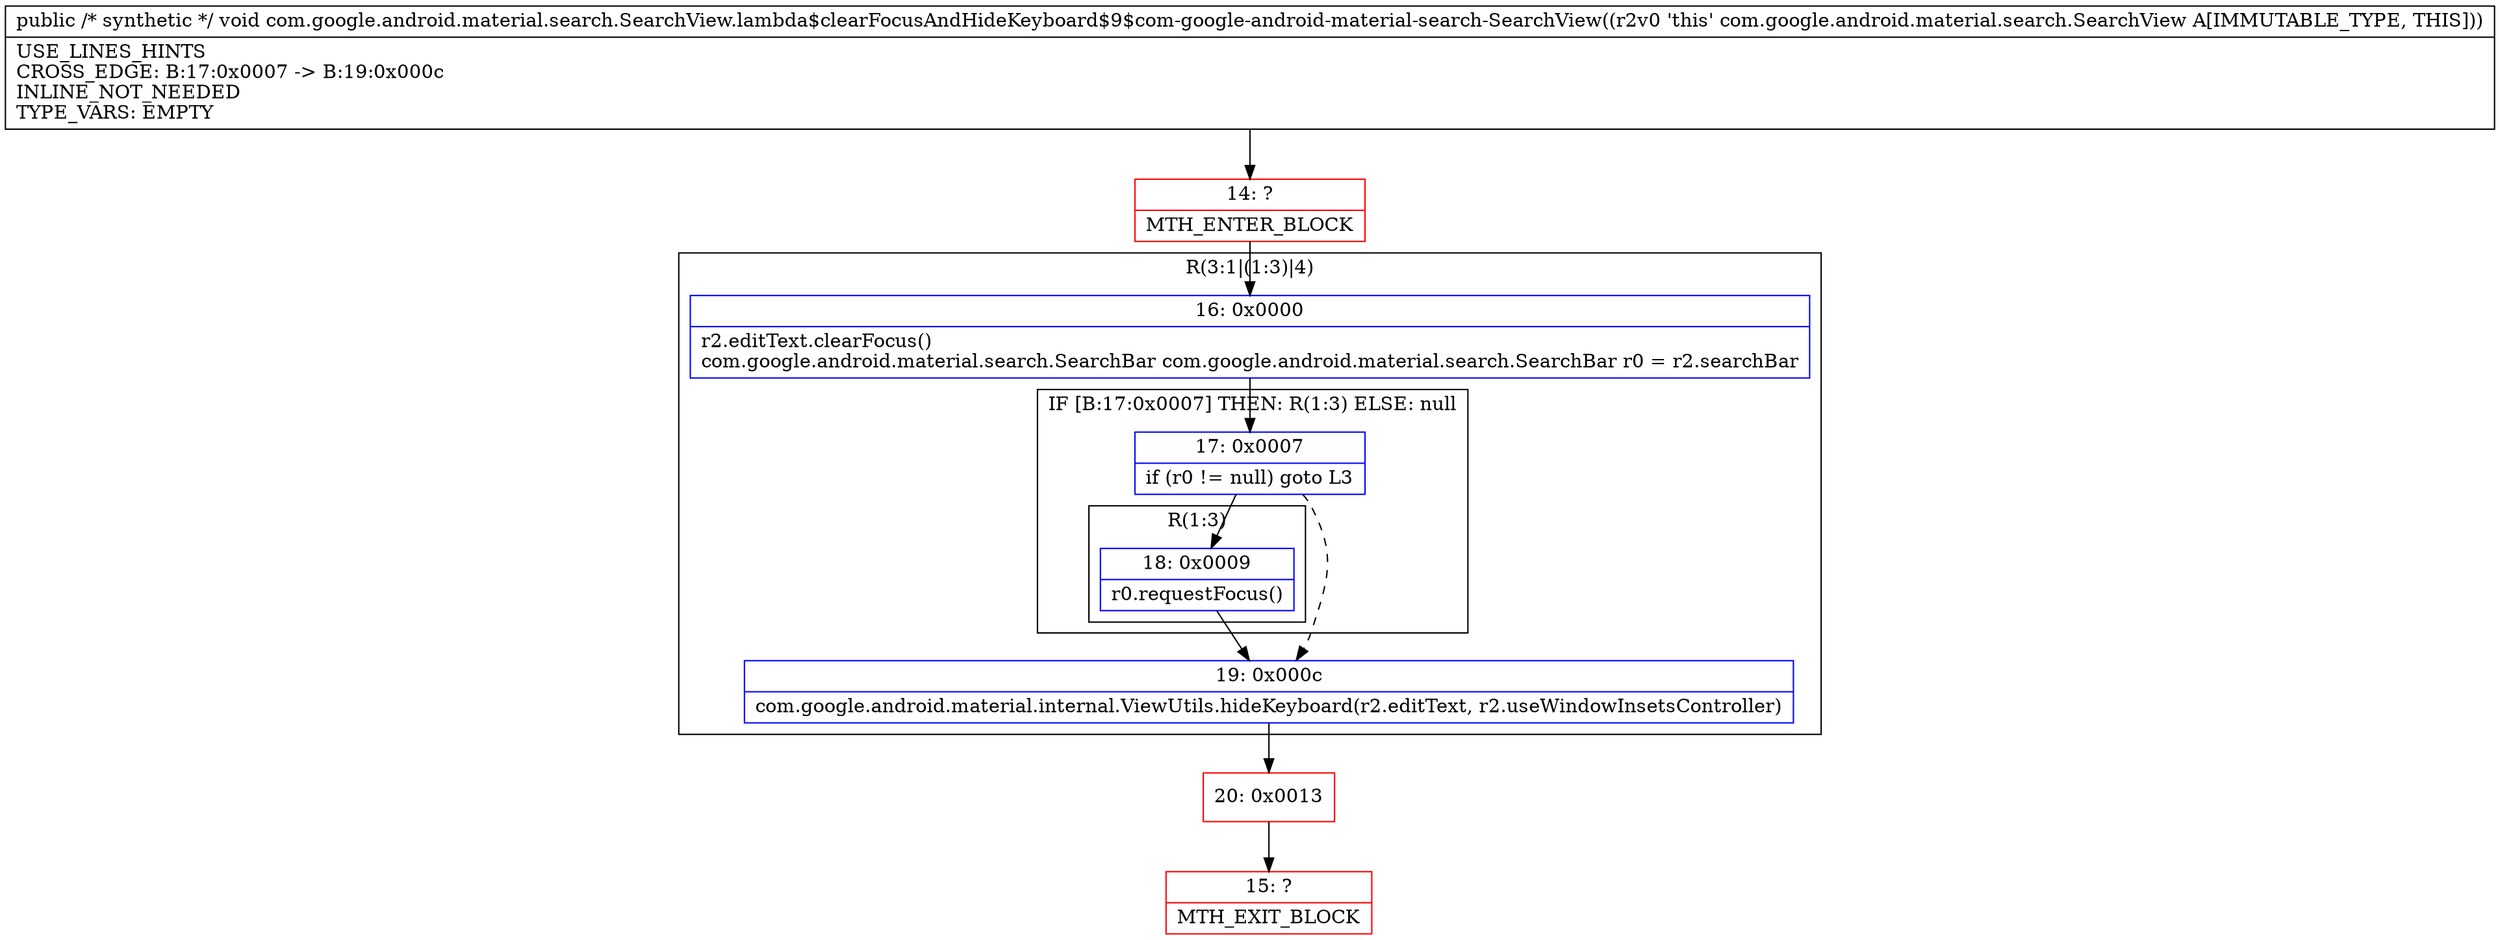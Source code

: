digraph "CFG forcom.google.android.material.search.SearchView.lambda$clearFocusAndHideKeyboard$9$com\-google\-android\-material\-search\-SearchView()V" {
subgraph cluster_Region_2044907011 {
label = "R(3:1|(1:3)|4)";
node [shape=record,color=blue];
Node_16 [shape=record,label="{16\:\ 0x0000|r2.editText.clearFocus()\lcom.google.android.material.search.SearchBar com.google.android.material.search.SearchBar r0 = r2.searchBar\l}"];
subgraph cluster_IfRegion_1392693982 {
label = "IF [B:17:0x0007] THEN: R(1:3) ELSE: null";
node [shape=record,color=blue];
Node_17 [shape=record,label="{17\:\ 0x0007|if (r0 != null) goto L3\l}"];
subgraph cluster_Region_2088533516 {
label = "R(1:3)";
node [shape=record,color=blue];
Node_18 [shape=record,label="{18\:\ 0x0009|r0.requestFocus()\l}"];
}
}
Node_19 [shape=record,label="{19\:\ 0x000c|com.google.android.material.internal.ViewUtils.hideKeyboard(r2.editText, r2.useWindowInsetsController)\l}"];
}
Node_14 [shape=record,color=red,label="{14\:\ ?|MTH_ENTER_BLOCK\l}"];
Node_20 [shape=record,color=red,label="{20\:\ 0x0013}"];
Node_15 [shape=record,color=red,label="{15\:\ ?|MTH_EXIT_BLOCK\l}"];
MethodNode[shape=record,label="{public \/* synthetic *\/ void com.google.android.material.search.SearchView.lambda$clearFocusAndHideKeyboard$9$com\-google\-android\-material\-search\-SearchView((r2v0 'this' com.google.android.material.search.SearchView A[IMMUTABLE_TYPE, THIS]))  | USE_LINES_HINTS\lCROSS_EDGE: B:17:0x0007 \-\> B:19:0x000c\lINLINE_NOT_NEEDED\lTYPE_VARS: EMPTY\l}"];
MethodNode -> Node_14;Node_16 -> Node_17;
Node_17 -> Node_18;
Node_17 -> Node_19[style=dashed];
Node_18 -> Node_19;
Node_19 -> Node_20;
Node_14 -> Node_16;
Node_20 -> Node_15;
}

